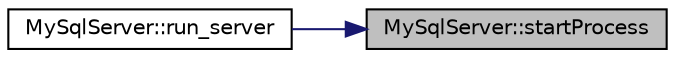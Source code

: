digraph "MySqlServer::startProcess"
{
 // LATEX_PDF_SIZE
  edge [fontname="Helvetica",fontsize="10",labelfontname="Helvetica",labelfontsize="10"];
  node [fontname="Helvetica",fontsize="10",shape=record];
  rankdir="RL";
  Node1 [label="MySqlServer::startProcess",height=0.2,width=0.4,color="black", fillcolor="grey75", style="filled", fontcolor="black",tooltip=" "];
  Node1 -> Node2 [dir="back",color="midnightblue",fontsize="10",style="solid",fontname="Helvetica"];
  Node2 [label="MySqlServer::run_server",height=0.2,width=0.4,color="black", fillcolor="white", style="filled",URL="$class_my_sql_server.html#a2b62b92be3e724c96eee5625dbea3018",tooltip=" "];
}
